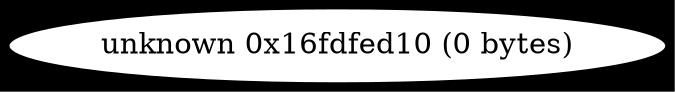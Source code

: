 digraph memory_dump_graph {
graph [bgcolor=black]
_16fdfed10 [style=filled] [fillcolor=white] [label="unknown 0x16fdfed10 (0 bytes)
"]
}
